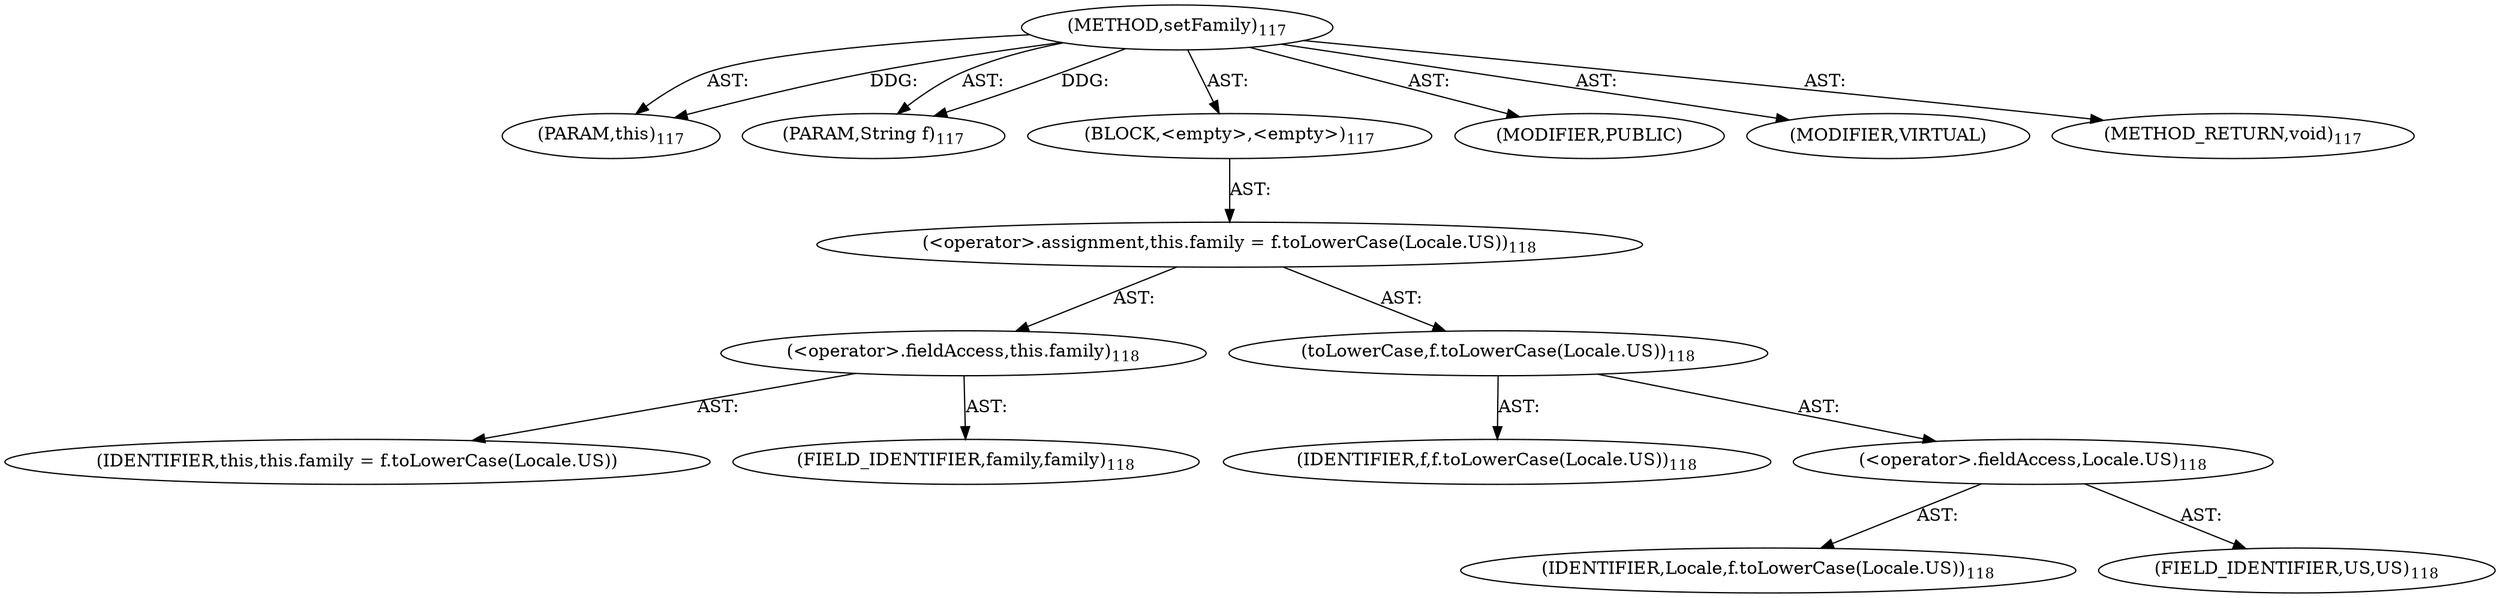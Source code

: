 digraph "setFamily" {  
"111669149698" [label = <(METHOD,setFamily)<SUB>117</SUB>> ]
"115964116998" [label = <(PARAM,this)<SUB>117</SUB>> ]
"115964116999" [label = <(PARAM,String f)<SUB>117</SUB>> ]
"25769803778" [label = <(BLOCK,&lt;empty&gt;,&lt;empty&gt;)<SUB>117</SUB>> ]
"30064771073" [label = <(&lt;operator&gt;.assignment,this.family = f.toLowerCase(Locale.US))<SUB>118</SUB>> ]
"30064771074" [label = <(&lt;operator&gt;.fieldAccess,this.family)<SUB>118</SUB>> ]
"68719476741" [label = <(IDENTIFIER,this,this.family = f.toLowerCase(Locale.US))> ]
"55834574848" [label = <(FIELD_IDENTIFIER,family,family)<SUB>118</SUB>> ]
"30064771075" [label = <(toLowerCase,f.toLowerCase(Locale.US))<SUB>118</SUB>> ]
"68719476742" [label = <(IDENTIFIER,f,f.toLowerCase(Locale.US))<SUB>118</SUB>> ]
"30064771076" [label = <(&lt;operator&gt;.fieldAccess,Locale.US)<SUB>118</SUB>> ]
"68719476743" [label = <(IDENTIFIER,Locale,f.toLowerCase(Locale.US))<SUB>118</SUB>> ]
"55834574849" [label = <(FIELD_IDENTIFIER,US,US)<SUB>118</SUB>> ]
"133143986192" [label = <(MODIFIER,PUBLIC)> ]
"133143986193" [label = <(MODIFIER,VIRTUAL)> ]
"128849018882" [label = <(METHOD_RETURN,void)<SUB>117</SUB>> ]
  "111669149698" -> "115964116998"  [ label = "AST: "] 
  "111669149698" -> "115964116999"  [ label = "AST: "] 
  "111669149698" -> "25769803778"  [ label = "AST: "] 
  "111669149698" -> "133143986192"  [ label = "AST: "] 
  "111669149698" -> "133143986193"  [ label = "AST: "] 
  "111669149698" -> "128849018882"  [ label = "AST: "] 
  "25769803778" -> "30064771073"  [ label = "AST: "] 
  "30064771073" -> "30064771074"  [ label = "AST: "] 
  "30064771073" -> "30064771075"  [ label = "AST: "] 
  "30064771074" -> "68719476741"  [ label = "AST: "] 
  "30064771074" -> "55834574848"  [ label = "AST: "] 
  "30064771075" -> "68719476742"  [ label = "AST: "] 
  "30064771075" -> "30064771076"  [ label = "AST: "] 
  "30064771076" -> "68719476743"  [ label = "AST: "] 
  "30064771076" -> "55834574849"  [ label = "AST: "] 
  "111669149698" -> "115964116998"  [ label = "DDG: "] 
  "111669149698" -> "115964116999"  [ label = "DDG: "] 
}
